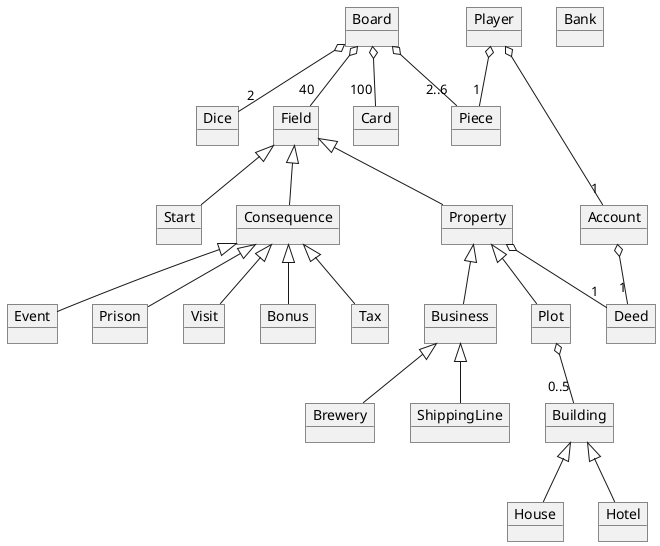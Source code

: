 @startuml
object Board
object Field
object Property
object Plot
object Business
object ShippingLine
object Brewery
object Building
object House
object Hotel
object Start
object Consequence
object Prison
object Visit
object Bonus
object Player
object Account
object Piece
object Dice
object Card
object Deed
object Tax
object Event
object Bank

Field <|-- Property
Field <|-- Start
Field <|-- Consequence
Property <|-- Plot
Property <|-- Business
Building <|-- House
Building <|-- Hotel
Business <|-- Brewery
Business <|-- ShippingLine
Consequence <|-- Bonus
Consequence <|-- Event
Consequence <|-- Prison
Consequence <|-- Tax
Consequence <|-- Visit


Board o-- "40" Field
Board o-- "2" Dice
Board o-- "100" Card
Board o-- "2..6" Piece

Player o-- "1" Piece
Player o-- "1" Account
Plot o-- "0..5" Building
Account o-- "1" Deed
Property o-- "1" Deed

@enduml